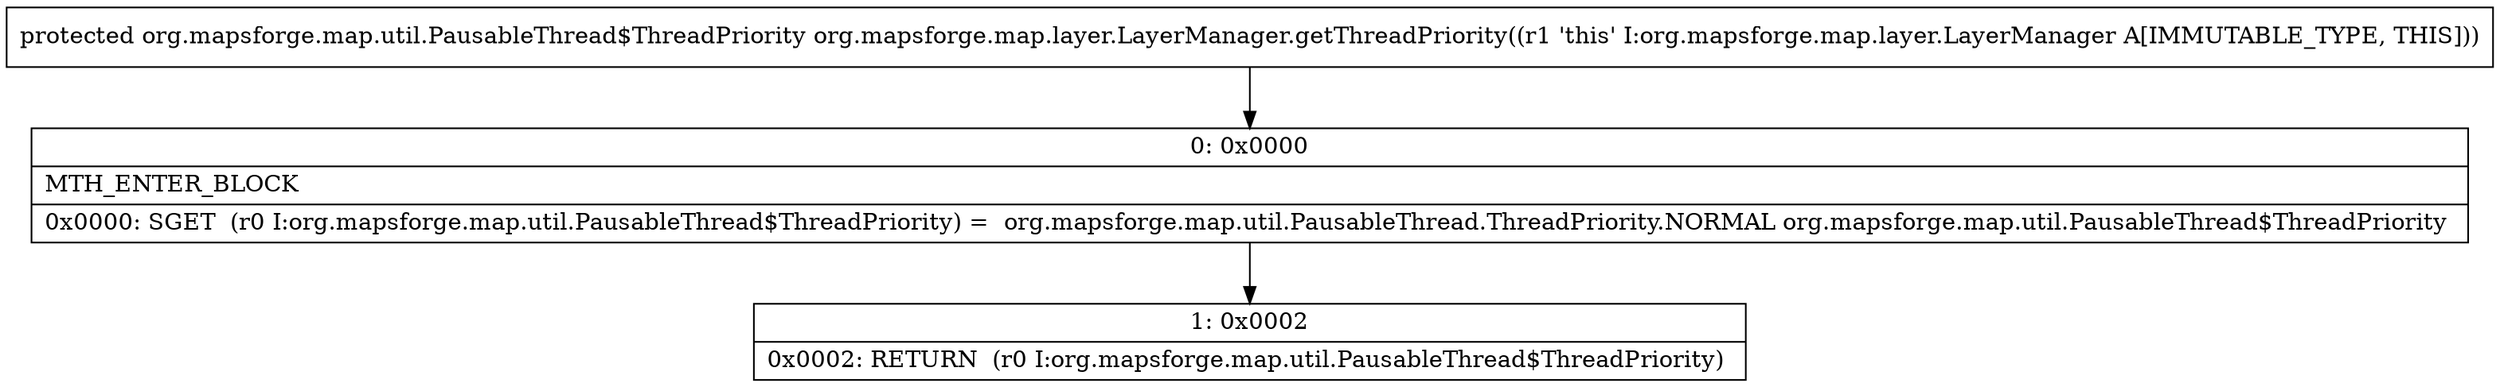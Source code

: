 digraph "CFG fororg.mapsforge.map.layer.LayerManager.getThreadPriority()Lorg\/mapsforge\/map\/util\/PausableThread$ThreadPriority;" {
Node_0 [shape=record,label="{0\:\ 0x0000|MTH_ENTER_BLOCK\l|0x0000: SGET  (r0 I:org.mapsforge.map.util.PausableThread$ThreadPriority) =  org.mapsforge.map.util.PausableThread.ThreadPriority.NORMAL org.mapsforge.map.util.PausableThread$ThreadPriority \l}"];
Node_1 [shape=record,label="{1\:\ 0x0002|0x0002: RETURN  (r0 I:org.mapsforge.map.util.PausableThread$ThreadPriority) \l}"];
MethodNode[shape=record,label="{protected org.mapsforge.map.util.PausableThread$ThreadPriority org.mapsforge.map.layer.LayerManager.getThreadPriority((r1 'this' I:org.mapsforge.map.layer.LayerManager A[IMMUTABLE_TYPE, THIS])) }"];
MethodNode -> Node_0;
Node_0 -> Node_1;
}

